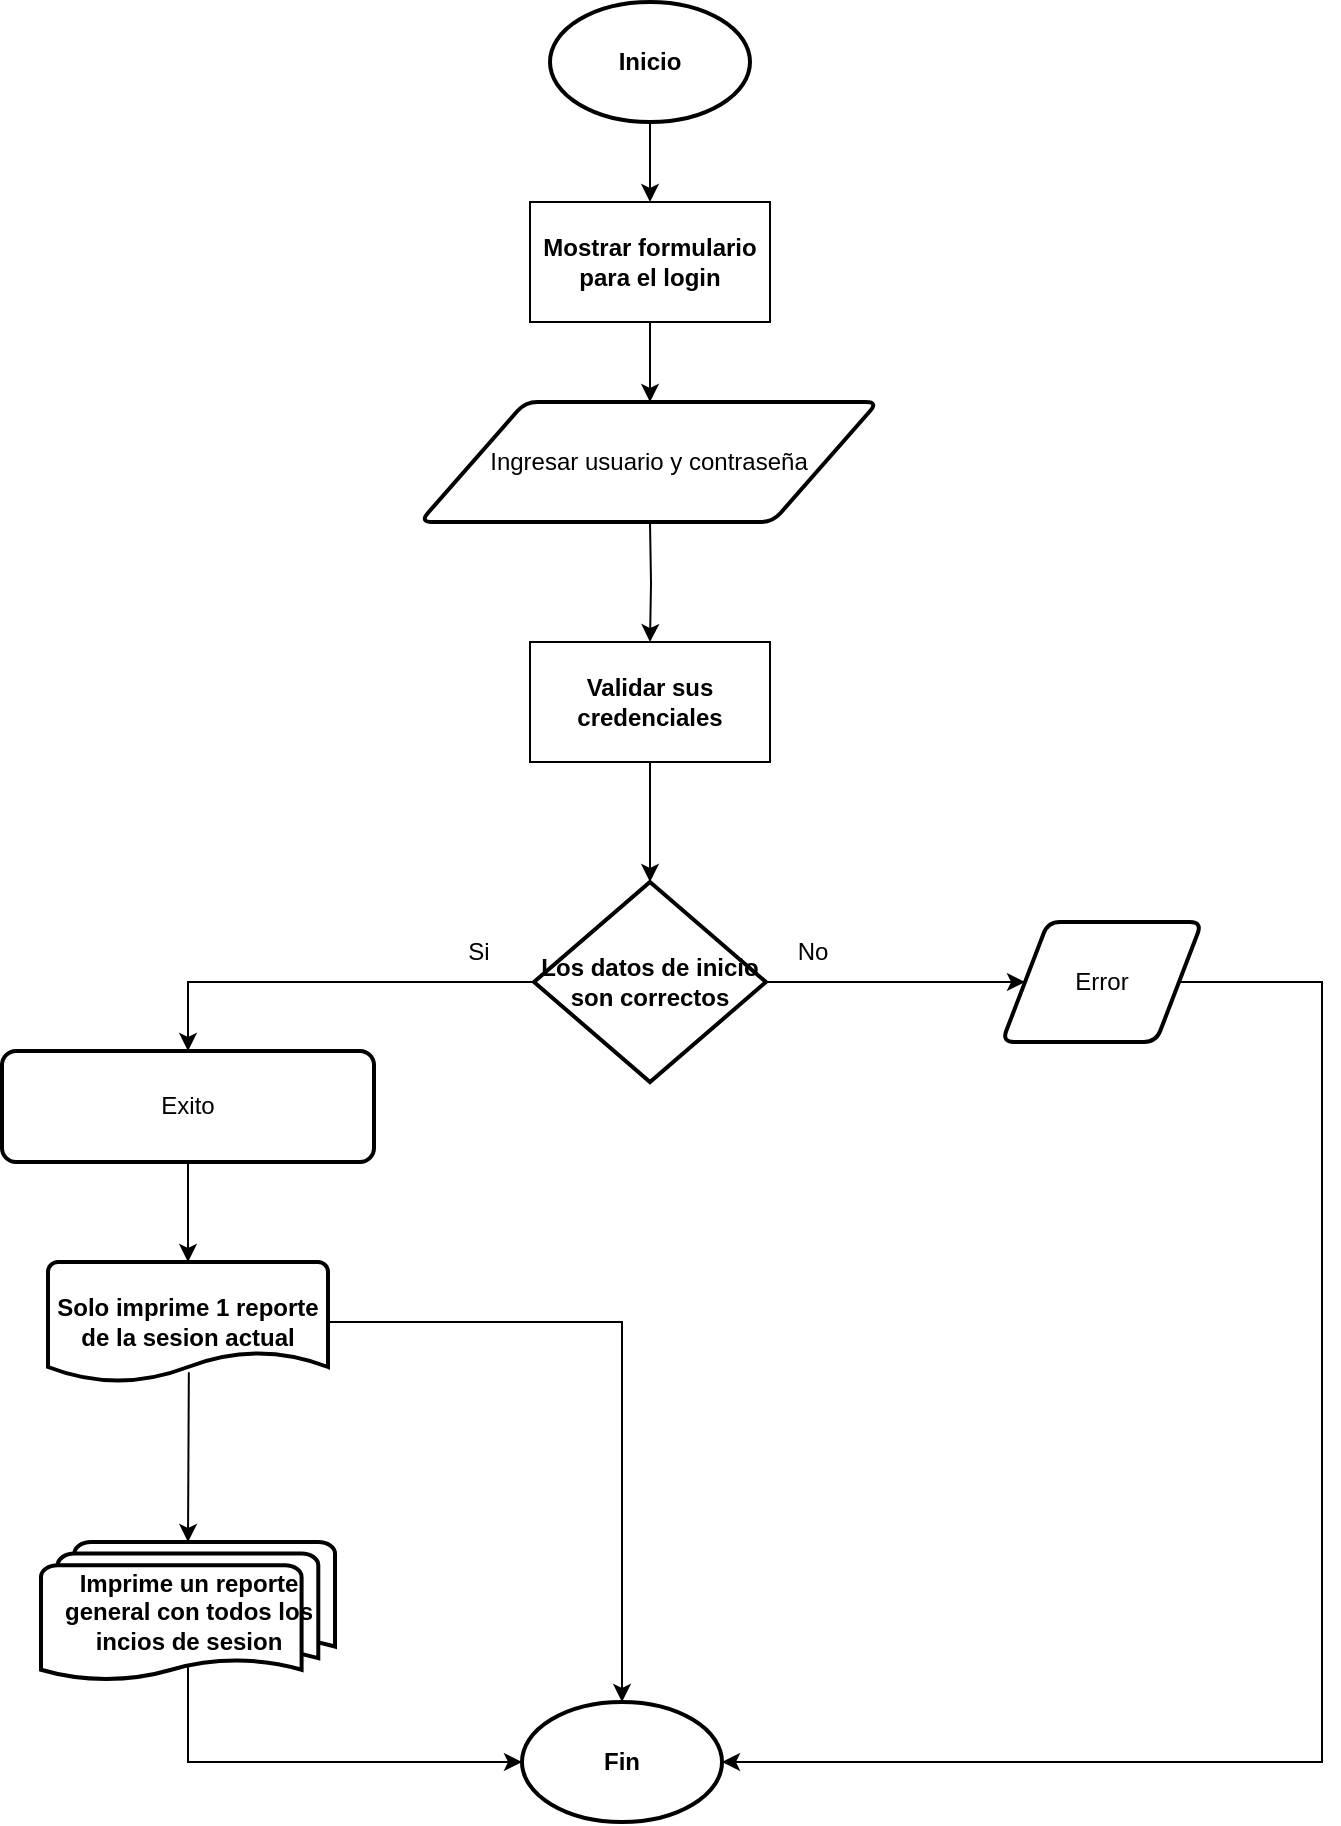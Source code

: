 <mxfile version="26.2.15">
  <diagram name="Página-1" id="z534Lk_ywKUNgajEfUIX">
    <mxGraphModel dx="872" dy="537" grid="1" gridSize="10" guides="1" tooltips="1" connect="1" arrows="1" fold="1" page="1" pageScale="1" pageWidth="827" pageHeight="1169" math="0" shadow="0">
      <root>
        <mxCell id="0" />
        <mxCell id="1" parent="0" />
        <mxCell id="iM2h5ejQHHY6DQbkgz_z-11" style="edgeStyle=orthogonalEdgeStyle;rounded=0;orthogonalLoop=1;jettySize=auto;html=1;exitX=0.5;exitY=1;exitDx=0;exitDy=0;exitPerimeter=0;fontStyle=1" parent="1" source="iM2h5ejQHHY6DQbkgz_z-1" target="iM2h5ejQHHY6DQbkgz_z-2" edge="1">
          <mxGeometry relative="1" as="geometry" />
        </mxCell>
        <mxCell id="iM2h5ejQHHY6DQbkgz_z-1" value="Inicio" style="strokeWidth=2;html=1;shape=mxgraph.flowchart.start_1;whiteSpace=wrap;fontStyle=1" parent="1" vertex="1">
          <mxGeometry x="364" y="10" width="100" height="60" as="geometry" />
        </mxCell>
        <mxCell id="iM2h5ejQHHY6DQbkgz_z-12" style="edgeStyle=orthogonalEdgeStyle;rounded=0;orthogonalLoop=1;jettySize=auto;html=1;exitX=0.5;exitY=1;exitDx=0;exitDy=0;fontStyle=1" parent="1" source="iM2h5ejQHHY6DQbkgz_z-2" edge="1">
          <mxGeometry relative="1" as="geometry">
            <mxPoint x="414" y="210" as="targetPoint" />
          </mxGeometry>
        </mxCell>
        <mxCell id="iM2h5ejQHHY6DQbkgz_z-2" value="Mostrar formulario para el login" style="rounded=0;whiteSpace=wrap;html=1;fontStyle=1" parent="1" vertex="1">
          <mxGeometry x="354" y="110" width="120" height="60" as="geometry" />
        </mxCell>
        <mxCell id="iM2h5ejQHHY6DQbkgz_z-3" value="Ingresar usuario y contraseña" style="shape=parallelogram;html=1;strokeWidth=2;perimeter=parallelogramPerimeter;whiteSpace=wrap;rounded=1;arcSize=12;size=0.23;" parent="1" vertex="1">
          <mxGeometry x="299" y="210" width="229" height="60" as="geometry" />
        </mxCell>
        <mxCell id="iM2h5ejQHHY6DQbkgz_z-13" style="edgeStyle=orthogonalEdgeStyle;rounded=0;orthogonalLoop=1;jettySize=auto;html=1;exitX=0.5;exitY=1;exitDx=0;exitDy=0;fontStyle=1" parent="1" target="iM2h5ejQHHY6DQbkgz_z-5" edge="1">
          <mxGeometry relative="1" as="geometry">
            <mxPoint x="414" y="270" as="sourcePoint" />
          </mxGeometry>
        </mxCell>
        <mxCell id="iM2h5ejQHHY6DQbkgz_z-5" value="Validar sus credenciales" style="rounded=0;whiteSpace=wrap;html=1;fontStyle=1" parent="1" vertex="1">
          <mxGeometry x="354" y="330" width="120" height="60" as="geometry" />
        </mxCell>
        <mxCell id="iM2h5ejQHHY6DQbkgz_z-15" style="edgeStyle=orthogonalEdgeStyle;rounded=0;orthogonalLoop=1;jettySize=auto;html=1;exitX=1;exitY=0.5;exitDx=0;exitDy=0;exitPerimeter=0;entryX=0;entryY=0.5;entryDx=0;entryDy=0;fontStyle=1" parent="1" source="iM2h5ejQHHY6DQbkgz_z-6" target="iM2h5ejQHHY6DQbkgz_z-24" edge="1">
          <mxGeometry relative="1" as="geometry">
            <mxPoint x="530" y="500" as="targetPoint" />
          </mxGeometry>
        </mxCell>
        <mxCell id="iM2h5ejQHHY6DQbkgz_z-16" style="edgeStyle=orthogonalEdgeStyle;rounded=0;orthogonalLoop=1;jettySize=auto;html=1;exitX=0;exitY=0.5;exitDx=0;exitDy=0;exitPerimeter=0;entryX=0.5;entryY=0;entryDx=0;entryDy=0;fontStyle=1" parent="1" source="iM2h5ejQHHY6DQbkgz_z-6" target="iM2h5ejQHHY6DQbkgz_z-28" edge="1">
          <mxGeometry relative="1" as="geometry">
            <mxPoint x="299" y="500" as="targetPoint" />
          </mxGeometry>
        </mxCell>
        <mxCell id="iM2h5ejQHHY6DQbkgz_z-6" value="Los datos de inicio son correctos" style="strokeWidth=2;html=1;shape=mxgraph.flowchart.decision;whiteSpace=wrap;fontStyle=1" parent="1" vertex="1">
          <mxGeometry x="356" y="450" width="116" height="100" as="geometry" />
        </mxCell>
        <mxCell id="iM2h5ejQHHY6DQbkgz_z-10" value="Imprime un reporte general con todos los incios de sesion" style="strokeWidth=2;html=1;shape=mxgraph.flowchart.multi-document;whiteSpace=wrap;fontStyle=1" parent="1" vertex="1">
          <mxGeometry x="109.5" y="780" width="147" height="70" as="geometry" />
        </mxCell>
        <mxCell id="iM2h5ejQHHY6DQbkgz_z-14" style="edgeStyle=orthogonalEdgeStyle;rounded=0;orthogonalLoop=1;jettySize=auto;html=1;exitX=0.5;exitY=1;exitDx=0;exitDy=0;entryX=0.5;entryY=0;entryDx=0;entryDy=0;entryPerimeter=0;fontStyle=1" parent="1" source="iM2h5ejQHHY6DQbkgz_z-5" target="iM2h5ejQHHY6DQbkgz_z-6" edge="1">
          <mxGeometry relative="1" as="geometry" />
        </mxCell>
        <mxCell id="iM2h5ejQHHY6DQbkgz_z-19" value="Solo imprime 1 reporte de la sesion actual" style="strokeWidth=2;html=1;shape=mxgraph.flowchart.document2;whiteSpace=wrap;size=0.25;fontStyle=1" parent="1" vertex="1">
          <mxGeometry x="113" y="640" width="140" height="60" as="geometry" />
        </mxCell>
        <mxCell id="iM2h5ejQHHY6DQbkgz_z-21" value="Fin" style="strokeWidth=2;html=1;shape=mxgraph.flowchart.start_1;whiteSpace=wrap;fontStyle=1" parent="1" vertex="1">
          <mxGeometry x="350" y="860" width="100" height="60" as="geometry" />
        </mxCell>
        <mxCell id="iM2h5ejQHHY6DQbkgz_z-24" value="Error" style="shape=parallelogram;html=1;strokeWidth=2;perimeter=parallelogramPerimeter;whiteSpace=wrap;rounded=1;arcSize=12;size=0.23;" parent="1" vertex="1">
          <mxGeometry x="590" y="470" width="100" height="60" as="geometry" />
        </mxCell>
        <mxCell id="iM2h5ejQHHY6DQbkgz_z-26" style="edgeStyle=orthogonalEdgeStyle;rounded=0;orthogonalLoop=1;jettySize=auto;html=1;exitX=1;exitY=0.5;exitDx=0;exitDy=0;entryX=1;entryY=0.5;entryDx=0;entryDy=0;entryPerimeter=0;" parent="1" source="iM2h5ejQHHY6DQbkgz_z-24" target="iM2h5ejQHHY6DQbkgz_z-21" edge="1">
          <mxGeometry relative="1" as="geometry">
            <Array as="points">
              <mxPoint x="750" y="500" />
              <mxPoint x="750" y="890" />
            </Array>
          </mxGeometry>
        </mxCell>
        <mxCell id="iM2h5ejQHHY6DQbkgz_z-28" value="Exito" style="rounded=1;whiteSpace=wrap;html=1;absoluteArcSize=1;arcSize=14;strokeWidth=2;" parent="1" vertex="1">
          <mxGeometry x="90" y="534.5" width="186" height="55.5" as="geometry" />
        </mxCell>
        <mxCell id="iM2h5ejQHHY6DQbkgz_z-32" style="edgeStyle=orthogonalEdgeStyle;rounded=0;orthogonalLoop=1;jettySize=auto;html=1;entryX=0.5;entryY=0;entryDx=0;entryDy=0;entryPerimeter=0;" parent="1" source="iM2h5ejQHHY6DQbkgz_z-19" target="iM2h5ejQHHY6DQbkgz_z-21" edge="1">
          <mxGeometry relative="1" as="geometry" />
        </mxCell>
        <mxCell id="iM2h5ejQHHY6DQbkgz_z-36" value="Si" style="text;html=1;align=center;verticalAlign=middle;resizable=0;points=[];autosize=1;strokeColor=none;fillColor=none;" parent="1" vertex="1">
          <mxGeometry x="313" y="470" width="30" height="30" as="geometry" />
        </mxCell>
        <mxCell id="iM2h5ejQHHY6DQbkgz_z-38" style="edgeStyle=orthogonalEdgeStyle;rounded=0;orthogonalLoop=1;jettySize=auto;html=1;exitX=0.5;exitY=0.88;exitDx=0;exitDy=0;exitPerimeter=0;entryX=0;entryY=0.5;entryDx=0;entryDy=0;entryPerimeter=0;" parent="1" source="iM2h5ejQHHY6DQbkgz_z-10" target="iM2h5ejQHHY6DQbkgz_z-21" edge="1">
          <mxGeometry relative="1" as="geometry">
            <Array as="points">
              <mxPoint x="183" y="890" />
            </Array>
          </mxGeometry>
        </mxCell>
        <mxCell id="iM2h5ejQHHY6DQbkgz_z-39" value="No" style="text;html=1;align=center;verticalAlign=middle;resizable=0;points=[];autosize=1;strokeColor=none;fillColor=none;" parent="1" vertex="1">
          <mxGeometry x="475" y="470" width="40" height="30" as="geometry" />
        </mxCell>
        <mxCell id="ZtdePG_amZwQFnqWfogY-1" style="edgeStyle=orthogonalEdgeStyle;rounded=0;orthogonalLoop=1;jettySize=auto;html=1;exitX=0.5;exitY=1;exitDx=0;exitDy=0;entryX=0.5;entryY=0;entryDx=0;entryDy=0;entryPerimeter=0;" edge="1" parent="1" source="iM2h5ejQHHY6DQbkgz_z-28" target="iM2h5ejQHHY6DQbkgz_z-19">
          <mxGeometry relative="1" as="geometry" />
        </mxCell>
        <mxCell id="ZtdePG_amZwQFnqWfogY-2" value="" style="endArrow=classic;html=1;rounded=0;exitX=0.503;exitY=0.919;exitDx=0;exitDy=0;exitPerimeter=0;entryX=0.5;entryY=0;entryDx=0;entryDy=0;entryPerimeter=0;" edge="1" parent="1" source="iM2h5ejQHHY6DQbkgz_z-19" target="iM2h5ejQHHY6DQbkgz_z-10">
          <mxGeometry width="50" height="50" relative="1" as="geometry">
            <mxPoint x="390" y="780" as="sourcePoint" />
            <mxPoint x="440" y="730" as="targetPoint" />
          </mxGeometry>
        </mxCell>
      </root>
    </mxGraphModel>
  </diagram>
</mxfile>
